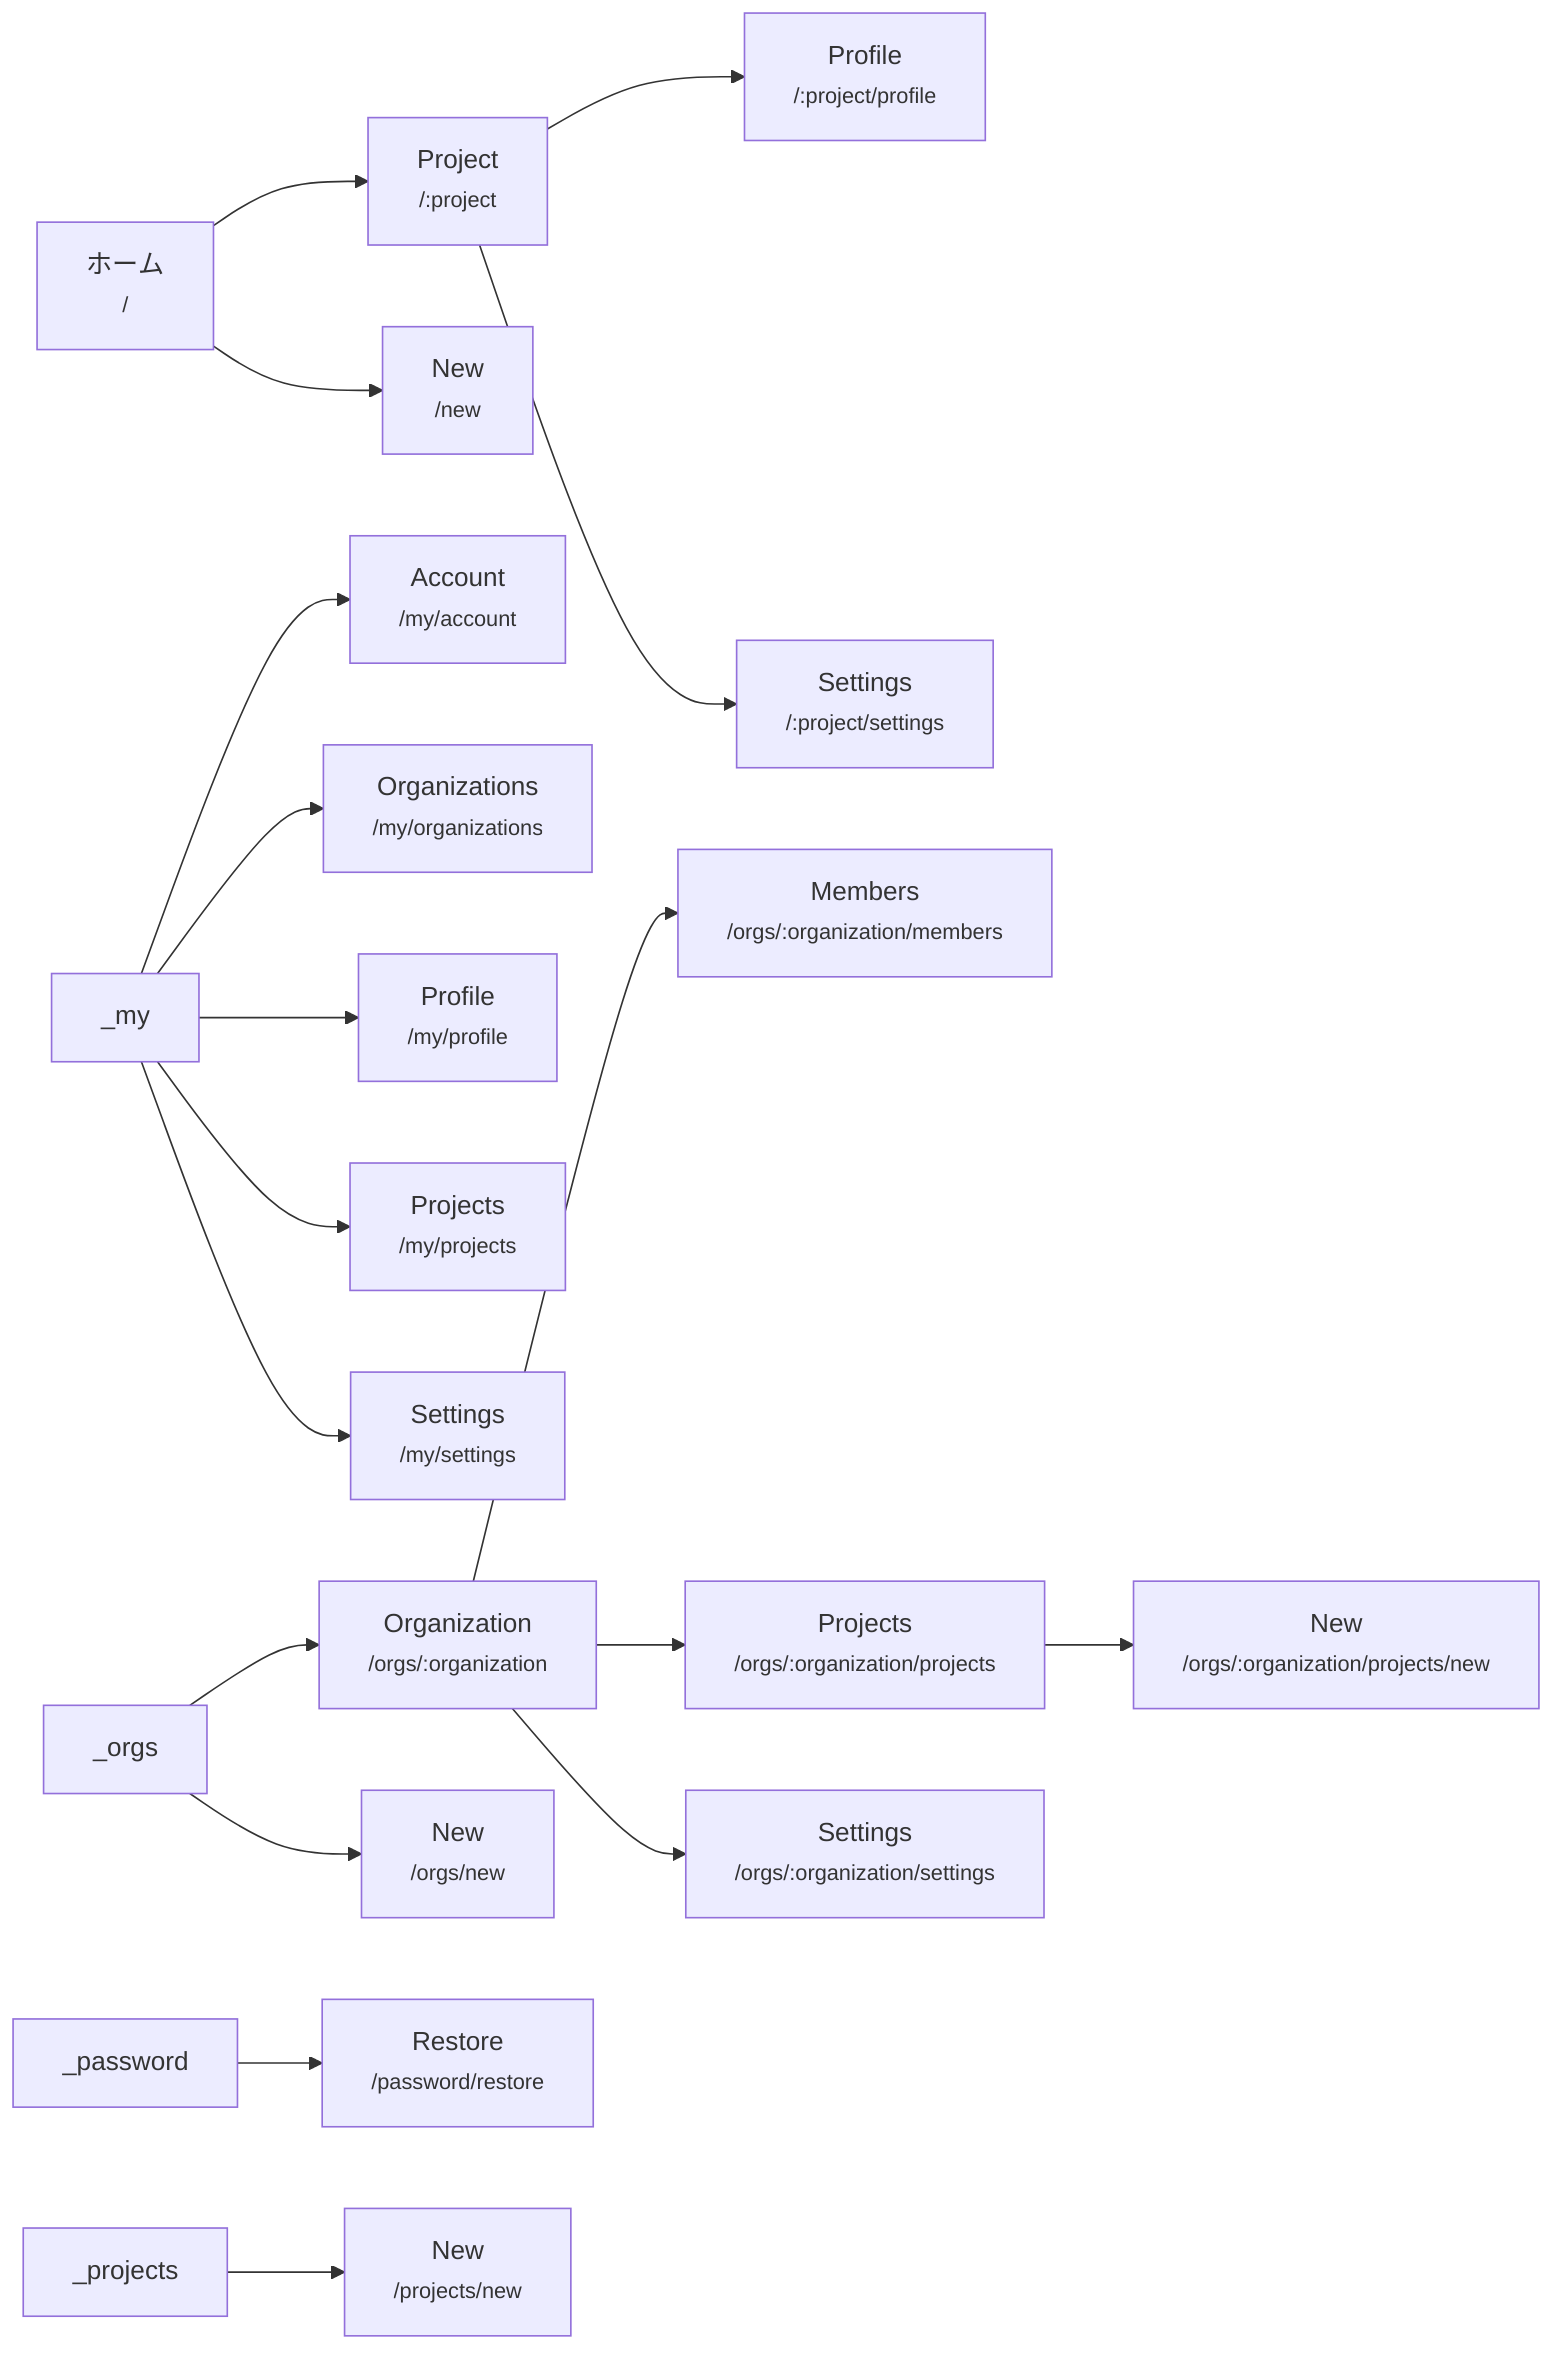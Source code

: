 flowchart LR
  root["ホーム<br/><small>/</small>"]
  _p_project["Project<br/><small>/:project</small>"]
  _p_project_profile["Profile<br/><small>/:project/profile</small>"]
  _p_project_settings["Settings<br/><small>/:project/settings</small>"]
  _my_account["Account<br/><small>/my/account</small>"]
  _my_organizations["Organizations<br/><small>/my/organizations</small>"]
  _my_profile["Profile<br/><small>/my/profile</small>"]
  _my_projects["Projects<br/><small>/my/projects</small>"]
  _my_settings["Settings<br/><small>/my/settings</small>"]
  _new["New<br/><small>/new</small>"]
  _orgs_p_organization["Organization<br/><small>/orgs/:organization</small>"]
  _orgs_p_organization_members["Members<br/><small>/orgs/:organization/members</small>"]
  _orgs_p_organization_projects["Projects<br/><small>/orgs/:organization/projects</small>"]
  _orgs_p_organization_projects_new["New<br/><small>/orgs/:organization/projects/new</small>"]
  _orgs_p_organization_settings["Settings<br/><small>/orgs/:organization/settings</small>"]
  _orgs_new["New<br/><small>/orgs/new</small>"]
  _password_restore["Restore<br/><small>/password/restore</small>"]
  _projects_new["New<br/><small>/projects/new</small>"]

  root --> _p_project
  root --> _new
  _p_project --> _p_project_profile
  _p_project --> _p_project_settings
  _my --> _my_account
  _my --> _my_organizations
  _my --> _my_profile
  _my --> _my_projects
  _my --> _my_settings
  _orgs_p_organization --> _orgs_p_organization_members
  _orgs_p_organization --> _orgs_p_organization_projects
  _orgs_p_organization --> _orgs_p_organization_settings
  _orgs --> _orgs_p_organization
  _orgs --> _orgs_new
  _password --> _password_restore
  _projects --> _projects_new
  _orgs_p_organization_projects --> _orgs_p_organization_projects_new